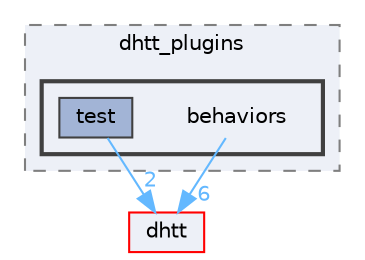 digraph "dhtt_plugins/include/dhtt_plugins/behaviors"
{
 // LATEX_PDF_SIZE
  bgcolor="transparent";
  edge [fontname=Helvetica,fontsize=10,labelfontname=Helvetica,labelfontsize=10];
  node [fontname=Helvetica,fontsize=10,shape=box,height=0.2,width=0.4];
  compound=true
  subgraph clusterdir_0ba64e188c3c4476ccd865843fd334f3 {
    graph [ bgcolor="#edf0f7", pencolor="grey50", label="dhtt_plugins", fontname=Helvetica,fontsize=10 style="filled,dashed", URL="dir_0ba64e188c3c4476ccd865843fd334f3.html",tooltip=""]
  subgraph clusterdir_d22a19b2aa01e0eeb0dfcaabdbf13a3e {
    graph [ bgcolor="#edf0f7", pencolor="grey25", label="", fontname=Helvetica,fontsize=10 style="filled,bold", URL="dir_d22a19b2aa01e0eeb0dfcaabdbf13a3e.html",tooltip=""]
    dir_d22a19b2aa01e0eeb0dfcaabdbf13a3e [shape=plaintext, label="behaviors"];
  dir_15c03be8a8438eb6f4f65f913ddbefd4 [label="test", fillcolor="#a2b4d6", color="grey25", style="filled", URL="dir_15c03be8a8438eb6f4f65f913ddbefd4.html",tooltip=""];
  }
  }
  dir_ddb31809bb043c5c8043c26a6d397ff8 [label="dhtt", fillcolor="#edf0f7", color="red", style="filled", URL="dir_ddb31809bb043c5c8043c26a6d397ff8.html",tooltip=""];
  dir_d22a19b2aa01e0eeb0dfcaabdbf13a3e->dir_ddb31809bb043c5c8043c26a6d397ff8 [headlabel="6", labeldistance=1.5 headhref="dir_000000_000001.html" color="steelblue1" fontcolor="steelblue1"];
  dir_15c03be8a8438eb6f4f65f913ddbefd4->dir_ddb31809bb043c5c8043c26a6d397ff8 [headlabel="2", labeldistance=1.5 headhref="dir_000009_000001.html" color="steelblue1" fontcolor="steelblue1"];
}
